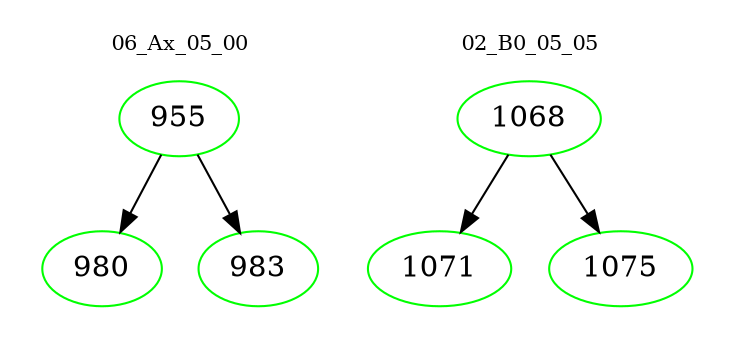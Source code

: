 digraph{
subgraph cluster_0 {
color = white
label = "06_Ax_05_00";
fontsize=10;
T0_955 [label="955", color="green"]
T0_955 -> T0_980 [color="black"]
T0_980 [label="980", color="green"]
T0_955 -> T0_983 [color="black"]
T0_983 [label="983", color="green"]
}
subgraph cluster_1 {
color = white
label = "02_B0_05_05";
fontsize=10;
T1_1068 [label="1068", color="green"]
T1_1068 -> T1_1071 [color="black"]
T1_1071 [label="1071", color="green"]
T1_1068 -> T1_1075 [color="black"]
T1_1075 [label="1075", color="green"]
}
}
